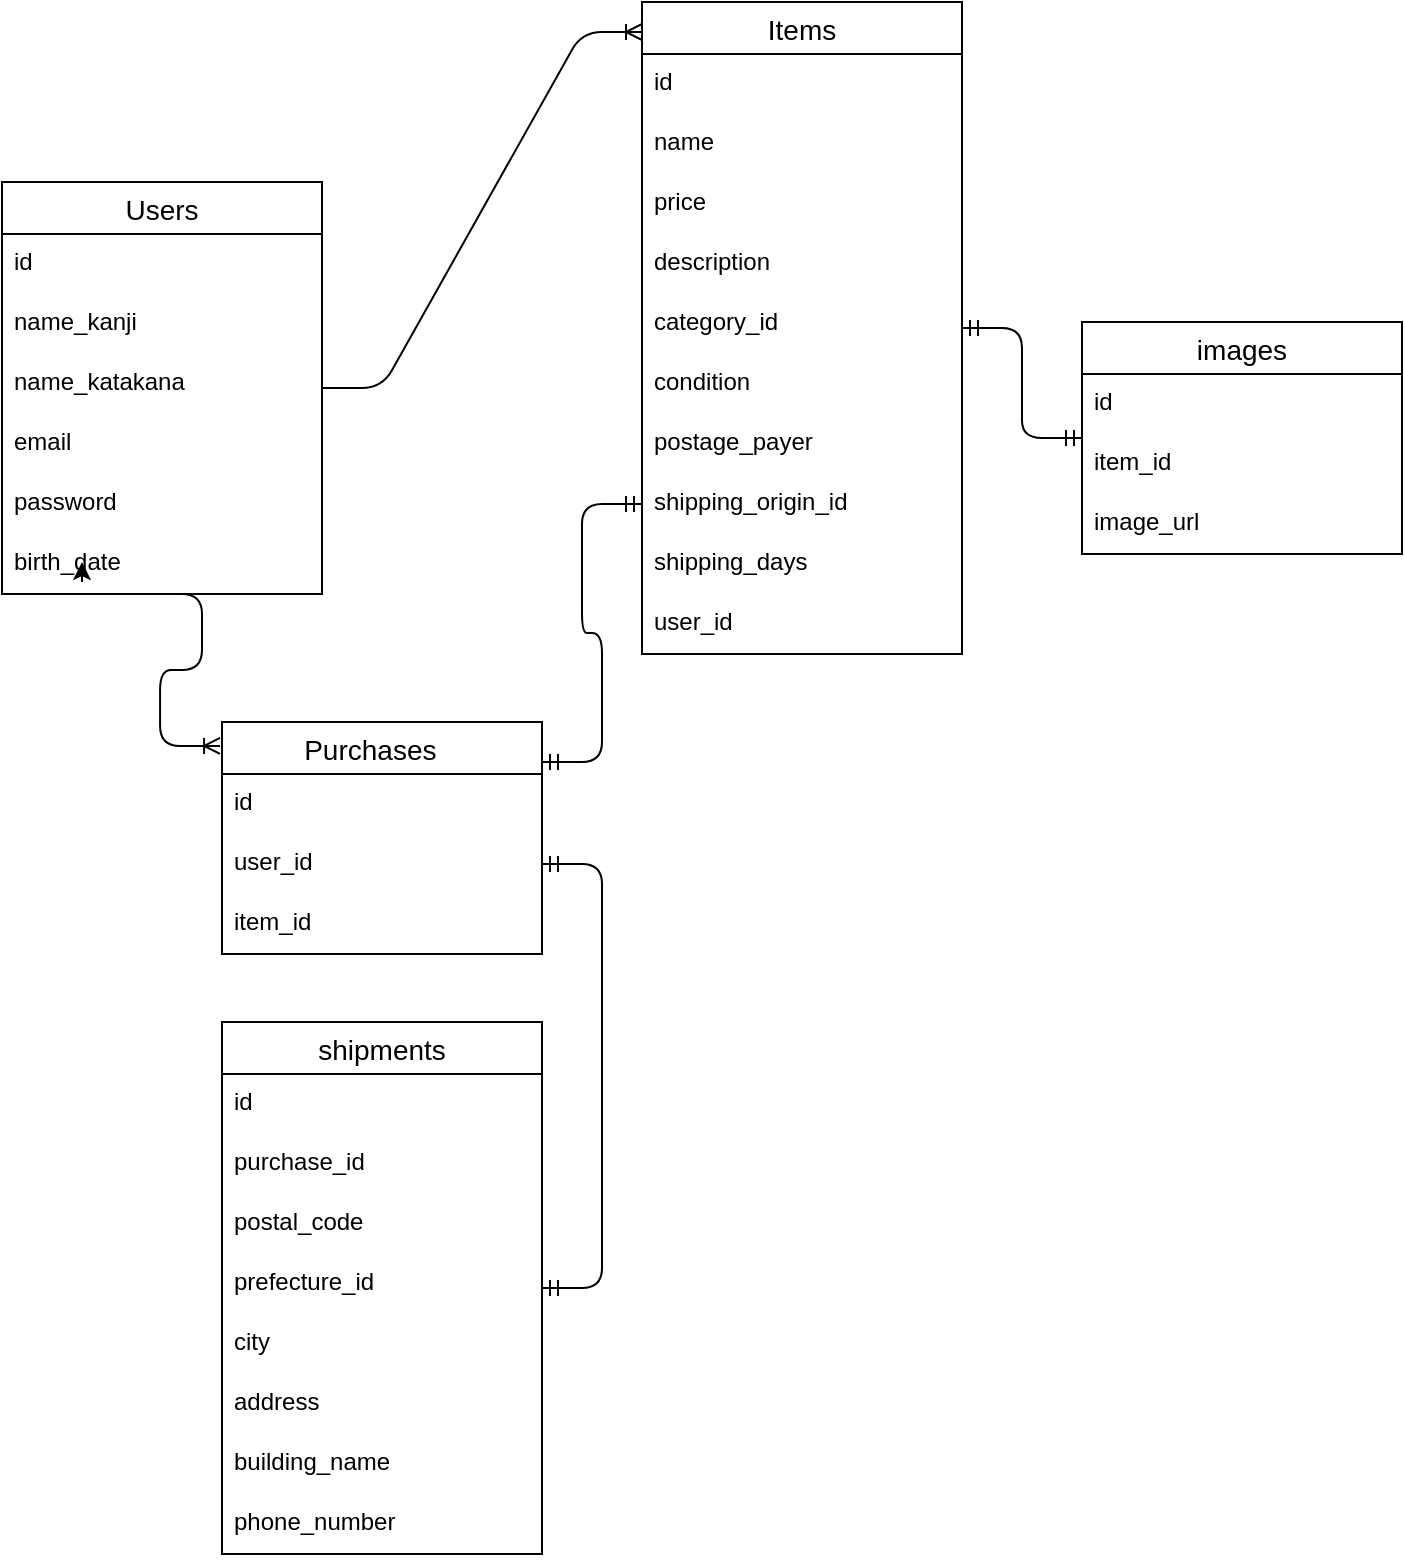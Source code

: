<mxfile>
    <diagram id="PxxmDFdsbfGLQrvwIooL" name="ページ1">
        <mxGraphModel dx="729" dy="522" grid="1" gridSize="10" guides="1" tooltips="1" connect="1" arrows="1" fold="1" page="1" pageScale="1" pageWidth="827" pageHeight="1169" background="none" math="0" shadow="0">
            <root>
                <mxCell id="0"/>
                <mxCell id="1" parent="0"/>
                <mxCell id="35" value="" style="edgeStyle=none;html=1;" edge="1" parent="1">
                    <mxGeometry relative="1" as="geometry">
                        <mxPoint x="120" y="320" as="sourcePoint"/>
                        <mxPoint x="120" y="310" as="targetPoint"/>
                    </mxGeometry>
                </mxCell>
                <mxCell id="61" value="Users" style="swimlane;fontStyle=0;childLayout=stackLayout;horizontal=1;startSize=26;horizontalStack=0;resizeParent=1;resizeParentMax=0;resizeLast=0;collapsible=1;marginBottom=0;align=center;fontSize=14;" vertex="1" parent="1">
                    <mxGeometry x="80" y="120" width="160" height="206" as="geometry"/>
                </mxCell>
                <mxCell id="62" value="id" style="text;strokeColor=none;fillColor=none;spacingLeft=4;spacingRight=4;overflow=hidden;rotatable=0;points=[[0,0.5],[1,0.5]];portConstraint=eastwest;fontSize=12;" vertex="1" parent="61">
                    <mxGeometry y="26" width="160" height="30" as="geometry"/>
                </mxCell>
                <mxCell id="63" value="name_kanji" style="text;strokeColor=none;fillColor=none;spacingLeft=4;spacingRight=4;overflow=hidden;rotatable=0;points=[[0,0.5],[1,0.5]];portConstraint=eastwest;fontSize=12;" vertex="1" parent="61">
                    <mxGeometry y="56" width="160" height="30" as="geometry"/>
                </mxCell>
                <mxCell id="64" value="name_katakana" style="text;strokeColor=none;fillColor=none;spacingLeft=4;spacingRight=4;overflow=hidden;rotatable=0;points=[[0,0.5],[1,0.5]];portConstraint=eastwest;fontSize=12;" vertex="1" parent="61">
                    <mxGeometry y="86" width="160" height="30" as="geometry"/>
                </mxCell>
                <mxCell id="69" value="email" style="text;strokeColor=none;fillColor=none;spacingLeft=4;spacingRight=4;overflow=hidden;rotatable=0;points=[[0,0.5],[1,0.5]];portConstraint=eastwest;fontSize=12;" vertex="1" parent="61">
                    <mxGeometry y="116" width="160" height="30" as="geometry"/>
                </mxCell>
                <mxCell id="68" value="password" style="text;strokeColor=none;fillColor=none;spacingLeft=4;spacingRight=4;overflow=hidden;rotatable=0;points=[[0,0.5],[1,0.5]];portConstraint=eastwest;fontSize=12;" vertex="1" parent="61">
                    <mxGeometry y="146" width="160" height="30" as="geometry"/>
                </mxCell>
                <mxCell id="67" value="birth_date" style="text;strokeColor=none;fillColor=none;spacingLeft=4;spacingRight=4;overflow=hidden;rotatable=0;points=[[0,0.5],[1,0.5]];portConstraint=eastwest;fontSize=12;" vertex="1" parent="61">
                    <mxGeometry y="176" width="160" height="30" as="geometry"/>
                </mxCell>
                <mxCell id="71" value="Items" style="swimlane;fontStyle=0;childLayout=stackLayout;horizontal=1;startSize=26;horizontalStack=0;resizeParent=1;resizeParentMax=0;resizeLast=0;collapsible=1;marginBottom=0;align=center;fontSize=14;" vertex="1" parent="1">
                    <mxGeometry x="400" y="30" width="160" height="326" as="geometry"/>
                </mxCell>
                <mxCell id="72" value="id" style="text;strokeColor=none;fillColor=none;spacingLeft=4;spacingRight=4;overflow=hidden;rotatable=0;points=[[0,0.5],[1,0.5]];portConstraint=eastwest;fontSize=12;" vertex="1" parent="71">
                    <mxGeometry y="26" width="160" height="30" as="geometry"/>
                </mxCell>
                <mxCell id="73" value="name" style="text;strokeColor=none;fillColor=none;spacingLeft=4;spacingRight=4;overflow=hidden;rotatable=0;points=[[0,0.5],[1,0.5]];portConstraint=eastwest;fontSize=12;" vertex="1" parent="71">
                    <mxGeometry y="56" width="160" height="30" as="geometry"/>
                </mxCell>
                <mxCell id="74" value="price" style="text;strokeColor=none;fillColor=none;spacingLeft=4;spacingRight=4;overflow=hidden;rotatable=0;points=[[0,0.5],[1,0.5]];portConstraint=eastwest;fontSize=12;" vertex="1" parent="71">
                    <mxGeometry y="86" width="160" height="30" as="geometry"/>
                </mxCell>
                <mxCell id="80" value="description" style="text;strokeColor=none;fillColor=none;spacingLeft=4;spacingRight=4;overflow=hidden;rotatable=0;points=[[0,0.5],[1,0.5]];portConstraint=eastwest;fontSize=12;" vertex="1" parent="71">
                    <mxGeometry y="116" width="160" height="30" as="geometry"/>
                </mxCell>
                <mxCell id="79" value="category_id" style="text;strokeColor=none;fillColor=none;spacingLeft=4;spacingRight=4;overflow=hidden;rotatable=0;points=[[0,0.5],[1,0.5]];portConstraint=eastwest;fontSize=12;" vertex="1" parent="71">
                    <mxGeometry y="146" width="160" height="30" as="geometry"/>
                </mxCell>
                <mxCell id="78" value="condition" style="text;strokeColor=none;fillColor=none;spacingLeft=4;spacingRight=4;overflow=hidden;rotatable=0;points=[[0,0.5],[1,0.5]];portConstraint=eastwest;fontSize=12;" vertex="1" parent="71">
                    <mxGeometry y="176" width="160" height="30" as="geometry"/>
                </mxCell>
                <mxCell id="77" value="postage_payer" style="text;strokeColor=none;fillColor=none;spacingLeft=4;spacingRight=4;overflow=hidden;rotatable=0;points=[[0,0.5],[1,0.5]];portConstraint=eastwest;fontSize=12;" vertex="1" parent="71">
                    <mxGeometry y="206" width="160" height="30" as="geometry"/>
                </mxCell>
                <mxCell id="76" value="shipping_origin_id" style="text;strokeColor=none;fillColor=none;spacingLeft=4;spacingRight=4;overflow=hidden;rotatable=0;points=[[0,0.5],[1,0.5]];portConstraint=eastwest;fontSize=12;" vertex="1" parent="71">
                    <mxGeometry y="236" width="160" height="30" as="geometry"/>
                </mxCell>
                <mxCell id="75" value="shipping_days" style="text;strokeColor=none;fillColor=none;spacingLeft=4;spacingRight=4;overflow=hidden;rotatable=0;points=[[0,0.5],[1,0.5]];portConstraint=eastwest;fontSize=12;" vertex="1" parent="71">
                    <mxGeometry y="266" width="160" height="30" as="geometry"/>
                </mxCell>
                <mxCell id="81" value="user_id" style="text;strokeColor=none;fillColor=none;spacingLeft=4;spacingRight=4;overflow=hidden;rotatable=0;points=[[0,0.5],[1,0.5]];portConstraint=eastwest;fontSize=12;" vertex="1" parent="71">
                    <mxGeometry y="296" width="160" height="30" as="geometry"/>
                </mxCell>
                <mxCell id="83" value="" style="edgeStyle=entityRelationEdgeStyle;fontSize=12;html=1;endArrow=ERoneToMany;entryX=0;entryY=0.046;entryDx=0;entryDy=0;entryPerimeter=0;" edge="1" parent="1" source="61" target="71">
                    <mxGeometry width="100" height="100" relative="1" as="geometry">
                        <mxPoint x="240" y="240" as="sourcePoint"/>
                        <mxPoint x="340" y="140" as="targetPoint"/>
                    </mxGeometry>
                </mxCell>
                <mxCell id="84" value="" style="edgeStyle=entityRelationEdgeStyle;fontSize=12;html=1;endArrow=ERmandOne;startArrow=ERmandOne;" edge="1" parent="1" source="71" target="85">
                    <mxGeometry width="100" height="100" relative="1" as="geometry">
                        <mxPoint x="560" y="250" as="sourcePoint"/>
                        <mxPoint x="670" y="250" as="targetPoint"/>
                    </mxGeometry>
                </mxCell>
                <mxCell id="85" value="images" style="swimlane;fontStyle=0;childLayout=stackLayout;horizontal=1;startSize=26;horizontalStack=0;resizeParent=1;resizeParentMax=0;resizeLast=0;collapsible=1;marginBottom=0;align=center;fontSize=14;" vertex="1" parent="1">
                    <mxGeometry x="620" y="190" width="160" height="116" as="geometry"/>
                </mxCell>
                <mxCell id="86" value="id" style="text;strokeColor=none;fillColor=none;spacingLeft=4;spacingRight=4;overflow=hidden;rotatable=0;points=[[0,0.5],[1,0.5]];portConstraint=eastwest;fontSize=12;" vertex="1" parent="85">
                    <mxGeometry y="26" width="160" height="30" as="geometry"/>
                </mxCell>
                <mxCell id="87" value="item_id  " style="text;strokeColor=none;fillColor=none;spacingLeft=4;spacingRight=4;overflow=hidden;rotatable=0;points=[[0,0.5],[1,0.5]];portConstraint=eastwest;fontSize=12;" vertex="1" parent="85">
                    <mxGeometry y="56" width="160" height="30" as="geometry"/>
                </mxCell>
                <mxCell id="88" value="image_url" style="text;strokeColor=none;fillColor=none;spacingLeft=4;spacingRight=4;overflow=hidden;rotatable=0;points=[[0,0.5],[1,0.5]];portConstraint=eastwest;fontSize=12;" vertex="1" parent="85">
                    <mxGeometry y="86" width="160" height="30" as="geometry"/>
                </mxCell>
                <mxCell id="Igjm-hdST_4NJruSlnVo-88" value="" style="edgeStyle=entityRelationEdgeStyle;fontSize=12;html=1;endArrow=ERoneToMany;entryX=-0.006;entryY=0.103;entryDx=0;entryDy=0;entryPerimeter=0;" edge="1" parent="1" target="Igjm-hdST_4NJruSlnVo-89">
                    <mxGeometry width="100" height="100" relative="1" as="geometry">
                        <mxPoint x="150" y="326" as="sourcePoint"/>
                        <mxPoint x="140" y="400" as="targetPoint"/>
                    </mxGeometry>
                </mxCell>
                <mxCell id="Igjm-hdST_4NJruSlnVo-89" value="Purchases   " style="swimlane;fontStyle=0;childLayout=stackLayout;horizontal=1;startSize=26;horizontalStack=0;resizeParent=1;resizeParentMax=0;resizeLast=0;collapsible=1;marginBottom=0;align=center;fontSize=14;" vertex="1" parent="1">
                    <mxGeometry x="190" y="390" width="160" height="116" as="geometry"/>
                </mxCell>
                <mxCell id="Igjm-hdST_4NJruSlnVo-90" value="id" style="text;strokeColor=none;fillColor=none;spacingLeft=4;spacingRight=4;overflow=hidden;rotatable=0;points=[[0,0.5],[1,0.5]];portConstraint=eastwest;fontSize=12;" vertex="1" parent="Igjm-hdST_4NJruSlnVo-89">
                    <mxGeometry y="26" width="160" height="30" as="geometry"/>
                </mxCell>
                <mxCell id="Igjm-hdST_4NJruSlnVo-91" value="user_id" style="text;strokeColor=none;fillColor=none;spacingLeft=4;spacingRight=4;overflow=hidden;rotatable=0;points=[[0,0.5],[1,0.5]];portConstraint=eastwest;fontSize=12;" vertex="1" parent="Igjm-hdST_4NJruSlnVo-89">
                    <mxGeometry y="56" width="160" height="30" as="geometry"/>
                </mxCell>
                <mxCell id="Igjm-hdST_4NJruSlnVo-92" value="item_id" style="text;strokeColor=none;fillColor=none;spacingLeft=4;spacingRight=4;overflow=hidden;rotatable=0;points=[[0,0.5],[1,0.5]];portConstraint=eastwest;fontSize=12;" vertex="1" parent="Igjm-hdST_4NJruSlnVo-89">
                    <mxGeometry y="86" width="160" height="30" as="geometry"/>
                </mxCell>
                <mxCell id="Igjm-hdST_4NJruSlnVo-94" value="" style="edgeStyle=entityRelationEdgeStyle;fontSize=12;html=1;endArrow=ERmandOne;startArrow=ERmandOne;" edge="1" parent="1" target="76">
                    <mxGeometry width="100" height="100" relative="1" as="geometry">
                        <mxPoint x="350" y="410" as="sourcePoint"/>
                        <mxPoint x="450" y="310" as="targetPoint"/>
                    </mxGeometry>
                </mxCell>
                <mxCell id="Igjm-hdST_4NJruSlnVo-97" value="" style="edgeStyle=entityRelationEdgeStyle;fontSize=12;html=1;endArrow=ERmandOne;startArrow=ERmandOne;" edge="1" parent="1" source="Igjm-hdST_4NJruSlnVo-91" target="Igjm-hdST_4NJruSlnVo-102">
                    <mxGeometry width="100" height="100" relative="1" as="geometry">
                        <mxPoint x="280" y="560" as="sourcePoint"/>
                        <mxPoint x="280" y="506" as="targetPoint"/>
                    </mxGeometry>
                </mxCell>
                <mxCell id="Igjm-hdST_4NJruSlnVo-102" value="shipments" style="swimlane;fontStyle=0;childLayout=stackLayout;horizontal=1;startSize=26;horizontalStack=0;resizeParent=1;resizeParentMax=0;resizeLast=0;collapsible=1;marginBottom=0;align=center;fontSize=14;" vertex="1" parent="1">
                    <mxGeometry x="190" y="540" width="160" height="266" as="geometry"/>
                </mxCell>
                <mxCell id="Igjm-hdST_4NJruSlnVo-103" value="id" style="text;strokeColor=none;fillColor=none;spacingLeft=4;spacingRight=4;overflow=hidden;rotatable=0;points=[[0,0.5],[1,0.5]];portConstraint=eastwest;fontSize=12;" vertex="1" parent="Igjm-hdST_4NJruSlnVo-102">
                    <mxGeometry y="26" width="160" height="30" as="geometry"/>
                </mxCell>
                <mxCell id="Igjm-hdST_4NJruSlnVo-104" value="purchase_id" style="text;strokeColor=none;fillColor=none;spacingLeft=4;spacingRight=4;overflow=hidden;rotatable=0;points=[[0,0.5],[1,0.5]];portConstraint=eastwest;fontSize=12;" vertex="1" parent="Igjm-hdST_4NJruSlnVo-102">
                    <mxGeometry y="56" width="160" height="30" as="geometry"/>
                </mxCell>
                <mxCell id="Igjm-hdST_4NJruSlnVo-105" value="postal_code" style="text;strokeColor=none;fillColor=none;spacingLeft=4;spacingRight=4;overflow=hidden;rotatable=0;points=[[0,0.5],[1,0.5]];portConstraint=eastwest;fontSize=12;" vertex="1" parent="Igjm-hdST_4NJruSlnVo-102">
                    <mxGeometry y="86" width="160" height="30" as="geometry"/>
                </mxCell>
                <mxCell id="Igjm-hdST_4NJruSlnVo-106" value="prefecture_id" style="text;strokeColor=none;fillColor=none;spacingLeft=4;spacingRight=4;overflow=hidden;rotatable=0;points=[[0,0.5],[1,0.5]];portConstraint=eastwest;fontSize=12;" vertex="1" parent="Igjm-hdST_4NJruSlnVo-102">
                    <mxGeometry y="116" width="160" height="30" as="geometry"/>
                </mxCell>
                <mxCell id="Igjm-hdST_4NJruSlnVo-107" value="city" style="text;strokeColor=none;fillColor=none;spacingLeft=4;spacingRight=4;overflow=hidden;rotatable=0;points=[[0,0.5],[1,0.5]];portConstraint=eastwest;fontSize=12;" vertex="1" parent="Igjm-hdST_4NJruSlnVo-102">
                    <mxGeometry y="146" width="160" height="30" as="geometry"/>
                </mxCell>
                <mxCell id="Igjm-hdST_4NJruSlnVo-108" value="address" style="text;strokeColor=none;fillColor=none;spacingLeft=4;spacingRight=4;overflow=hidden;rotatable=0;points=[[0,0.5],[1,0.5]];portConstraint=eastwest;fontSize=12;" vertex="1" parent="Igjm-hdST_4NJruSlnVo-102">
                    <mxGeometry y="176" width="160" height="30" as="geometry"/>
                </mxCell>
                <mxCell id="Igjm-hdST_4NJruSlnVo-109" value="building_name" style="text;strokeColor=none;fillColor=none;spacingLeft=4;spacingRight=4;overflow=hidden;rotatable=0;points=[[0,0.5],[1,0.5]];portConstraint=eastwest;fontSize=12;" vertex="1" parent="Igjm-hdST_4NJruSlnVo-102">
                    <mxGeometry y="206" width="160" height="30" as="geometry"/>
                </mxCell>
                <mxCell id="Igjm-hdST_4NJruSlnVo-110" value="phone_number" style="text;strokeColor=none;fillColor=none;spacingLeft=4;spacingRight=4;overflow=hidden;rotatable=0;points=[[0,0.5],[1,0.5]];portConstraint=eastwest;fontSize=12;" vertex="1" parent="Igjm-hdST_4NJruSlnVo-102">
                    <mxGeometry y="236" width="160" height="30" as="geometry"/>
                </mxCell>
            </root>
        </mxGraphModel>
    </diagram>
    <diagram id="JpSPnnX-JdBhGoEcp7iv" name="ページ2">
        <mxGraphModel dx="729" dy="522" grid="1" gridSize="10" guides="1" tooltips="1" connect="1" arrows="1" fold="1" page="1" pageScale="1" pageWidth="827" pageHeight="1169" math="0" shadow="0">
            <root>
                <mxCell id="0"/>
                <mxCell id="1" parent="0"/>
            </root>
        </mxGraphModel>
    </diagram>
</mxfile>